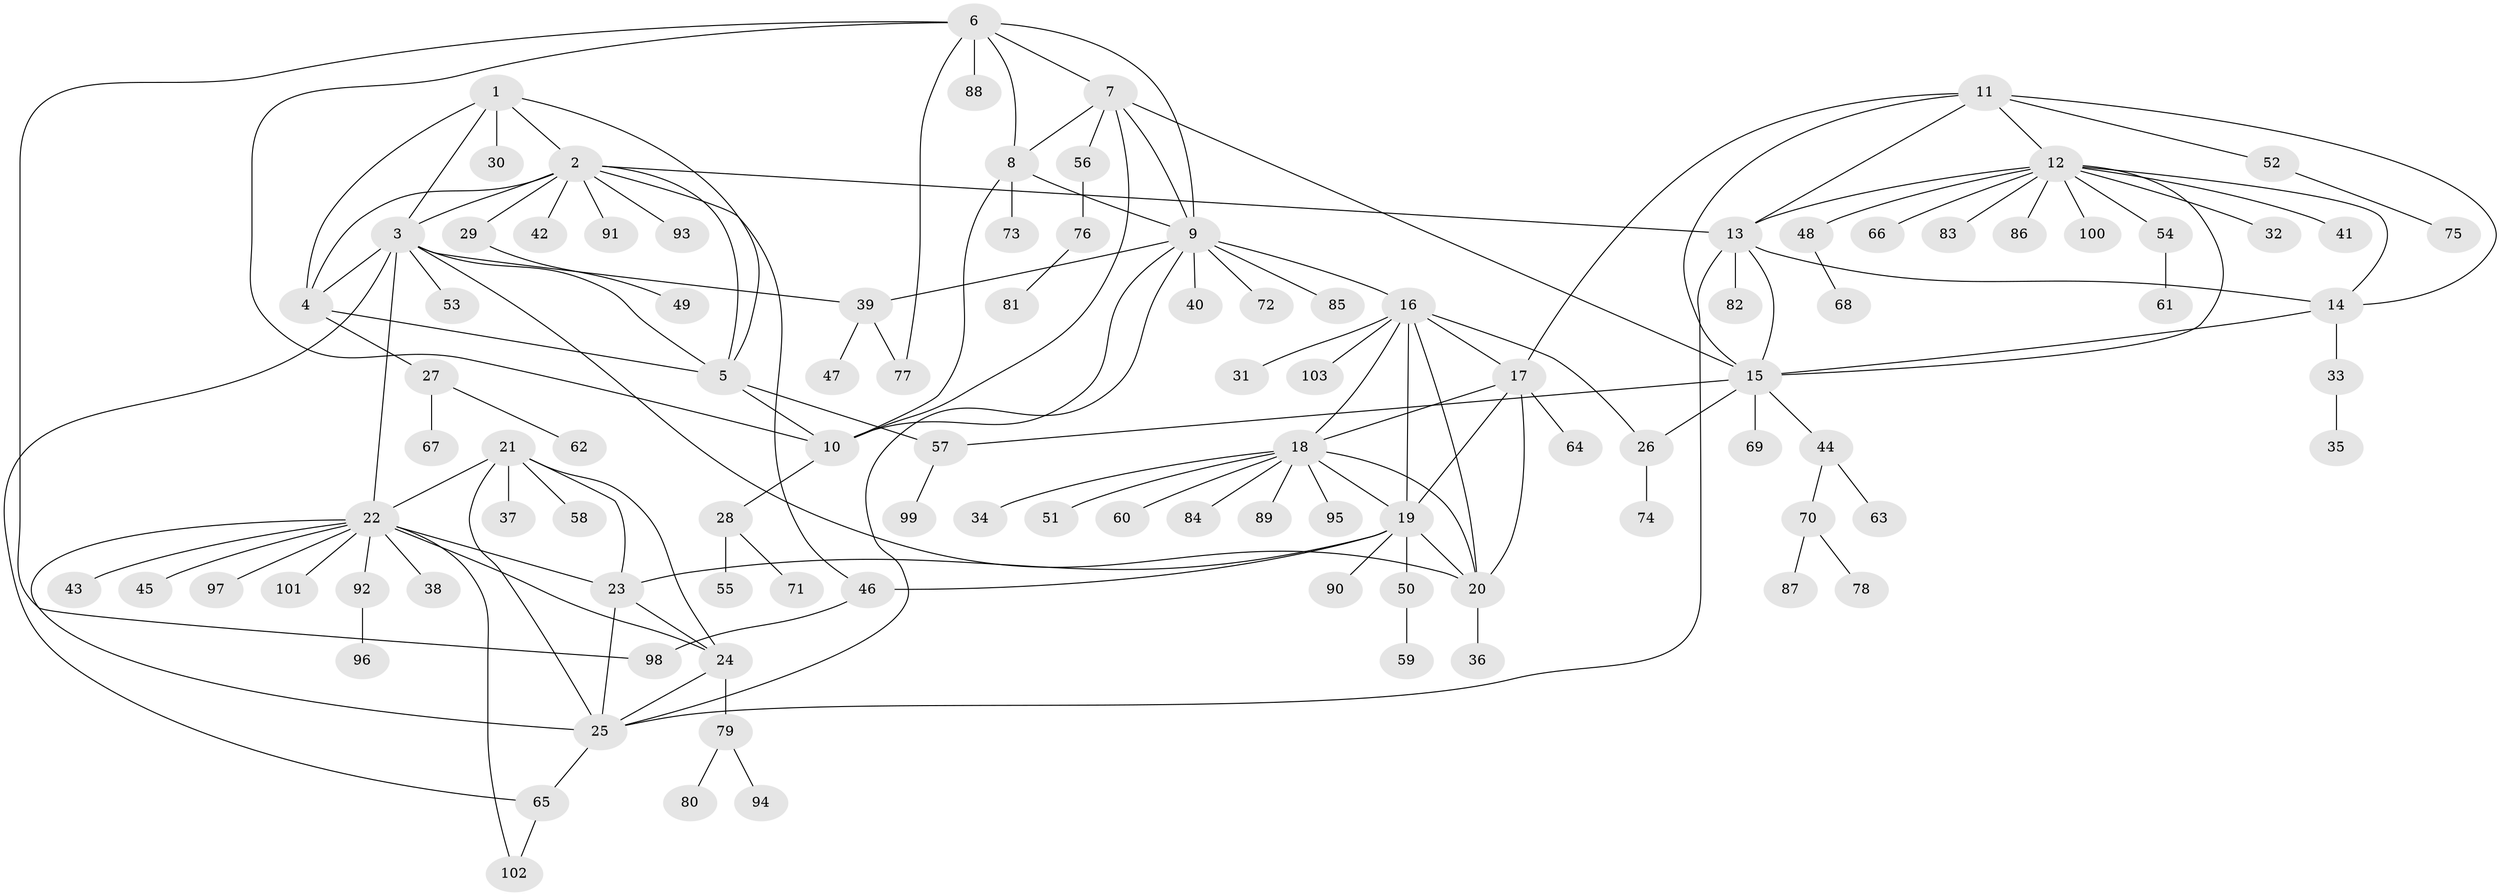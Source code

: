 // coarse degree distribution, {3: 0.05263157894736842, 8: 0.02631578947368421, 7: 0.05263157894736842, 6: 0.05263157894736842, 4: 0.05263157894736842, 12: 0.02631578947368421, 5: 0.013157894736842105, 10: 0.013157894736842105, 9: 0.02631578947368421, 2: 0.11842105263157894, 1: 0.5657894736842105}
// Generated by graph-tools (version 1.1) at 2025/42/03/06/25 10:42:11]
// undirected, 103 vertices, 146 edges
graph export_dot {
graph [start="1"]
  node [color=gray90,style=filled];
  1;
  2;
  3;
  4;
  5;
  6;
  7;
  8;
  9;
  10;
  11;
  12;
  13;
  14;
  15;
  16;
  17;
  18;
  19;
  20;
  21;
  22;
  23;
  24;
  25;
  26;
  27;
  28;
  29;
  30;
  31;
  32;
  33;
  34;
  35;
  36;
  37;
  38;
  39;
  40;
  41;
  42;
  43;
  44;
  45;
  46;
  47;
  48;
  49;
  50;
  51;
  52;
  53;
  54;
  55;
  56;
  57;
  58;
  59;
  60;
  61;
  62;
  63;
  64;
  65;
  66;
  67;
  68;
  69;
  70;
  71;
  72;
  73;
  74;
  75;
  76;
  77;
  78;
  79;
  80;
  81;
  82;
  83;
  84;
  85;
  86;
  87;
  88;
  89;
  90;
  91;
  92;
  93;
  94;
  95;
  96;
  97;
  98;
  99;
  100;
  101;
  102;
  103;
  1 -- 2;
  1 -- 3;
  1 -- 4;
  1 -- 5;
  1 -- 30;
  2 -- 3;
  2 -- 4;
  2 -- 5;
  2 -- 13;
  2 -- 29;
  2 -- 42;
  2 -- 46;
  2 -- 91;
  2 -- 93;
  3 -- 4;
  3 -- 5;
  3 -- 20;
  3 -- 22;
  3 -- 39;
  3 -- 53;
  3 -- 65;
  4 -- 5;
  4 -- 27;
  5 -- 10;
  5 -- 57;
  6 -- 7;
  6 -- 8;
  6 -- 9;
  6 -- 10;
  6 -- 77;
  6 -- 88;
  6 -- 98;
  7 -- 8;
  7 -- 9;
  7 -- 10;
  7 -- 15;
  7 -- 56;
  8 -- 9;
  8 -- 10;
  8 -- 73;
  9 -- 10;
  9 -- 16;
  9 -- 25;
  9 -- 39;
  9 -- 40;
  9 -- 72;
  9 -- 85;
  10 -- 28;
  11 -- 12;
  11 -- 13;
  11 -- 14;
  11 -- 15;
  11 -- 17;
  11 -- 52;
  12 -- 13;
  12 -- 14;
  12 -- 15;
  12 -- 32;
  12 -- 41;
  12 -- 48;
  12 -- 54;
  12 -- 66;
  12 -- 83;
  12 -- 86;
  12 -- 100;
  13 -- 14;
  13 -- 15;
  13 -- 25;
  13 -- 82;
  14 -- 15;
  14 -- 33;
  15 -- 26;
  15 -- 44;
  15 -- 57;
  15 -- 69;
  16 -- 17;
  16 -- 18;
  16 -- 19;
  16 -- 20;
  16 -- 26;
  16 -- 31;
  16 -- 103;
  17 -- 18;
  17 -- 19;
  17 -- 20;
  17 -- 64;
  18 -- 19;
  18 -- 20;
  18 -- 34;
  18 -- 51;
  18 -- 60;
  18 -- 84;
  18 -- 89;
  18 -- 95;
  19 -- 20;
  19 -- 23;
  19 -- 46;
  19 -- 50;
  19 -- 90;
  20 -- 36;
  21 -- 22;
  21 -- 23;
  21 -- 24;
  21 -- 25;
  21 -- 37;
  21 -- 58;
  22 -- 23;
  22 -- 24;
  22 -- 25;
  22 -- 38;
  22 -- 43;
  22 -- 45;
  22 -- 92;
  22 -- 97;
  22 -- 101;
  22 -- 102;
  23 -- 24;
  23 -- 25;
  24 -- 25;
  24 -- 79;
  25 -- 65;
  26 -- 74;
  27 -- 62;
  27 -- 67;
  28 -- 55;
  28 -- 71;
  29 -- 49;
  33 -- 35;
  39 -- 47;
  39 -- 77;
  44 -- 63;
  44 -- 70;
  46 -- 98;
  48 -- 68;
  50 -- 59;
  52 -- 75;
  54 -- 61;
  56 -- 76;
  57 -- 99;
  65 -- 102;
  70 -- 78;
  70 -- 87;
  76 -- 81;
  79 -- 80;
  79 -- 94;
  92 -- 96;
}
